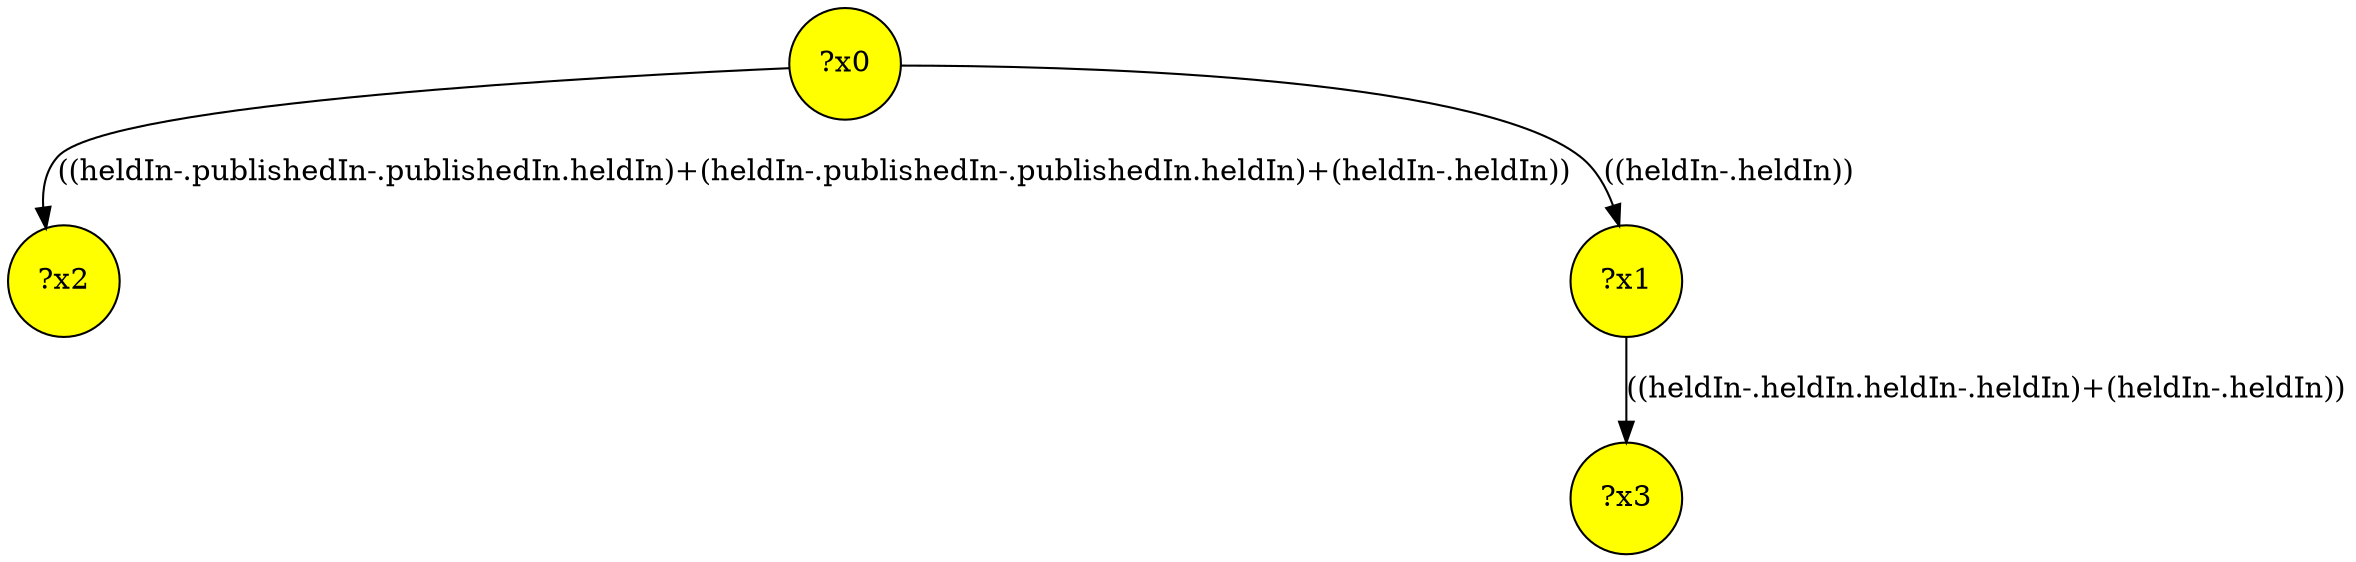 digraph g {
	x3 [fillcolor="yellow", style="filled," shape=circle, label="?x3"];
	x2 [fillcolor="yellow", style="filled," shape=circle, label="?x2"];
	x1 [fillcolor="yellow", style="filled," shape=circle, label="?x1"];
	x0 [fillcolor="yellow", style="filled," shape=circle, label="?x0"];
	x0 -> x1 [label="((heldIn-.heldIn))"];
	x0 -> x2 [label="((heldIn-.publishedIn-.publishedIn.heldIn)+(heldIn-.publishedIn-.publishedIn.heldIn)+(heldIn-.heldIn))"];
	x1 -> x3 [label="((heldIn-.heldIn.heldIn-.heldIn)+(heldIn-.heldIn))"];
}
